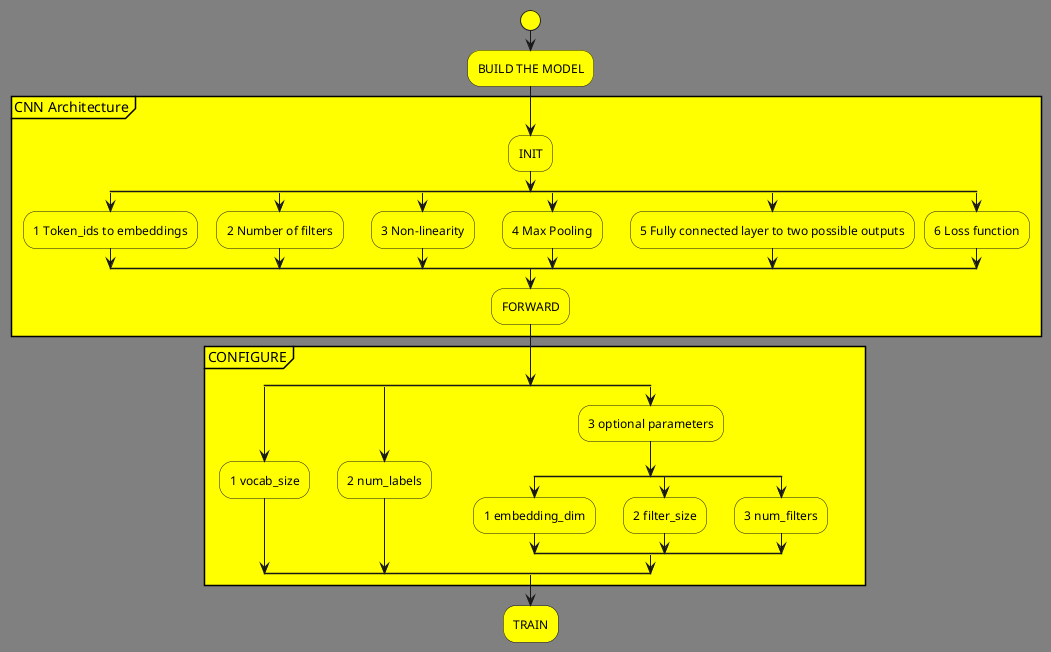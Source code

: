 @startuml cnn2

<style>
activityDiagram {
  BackgroundColor #FFFF00
  BorderColor #33668E
  FontColor #000000
  FontName arial
}

document {
   BackgroundColor gray
}
</style>
start
:BUILD THE MODEL;
partition CNN Architecture {
    :INIT;
    split
        :1 Token_ids to embeddings;
    split again
        :2 Number of filters;
    split again
        :3 Non-linearity;
    split again
        :4 Max Pooling;
    split again
        :5 Fully connected layer to two possible outputs;
    split again
        :6 Loss function;
    end split
    :FORWARD;
}
partition CONFIGURE {
    split
        :1 vocab_size;
    split again
        :2 num_labels;
    split again
        :3 optional parameters;
        split
        :1 embedding_dim;
        split again
        :2 filter_size;
        split again
        :3 num_filters;
        end split
    end split
}
:TRAIN;
@enduml
